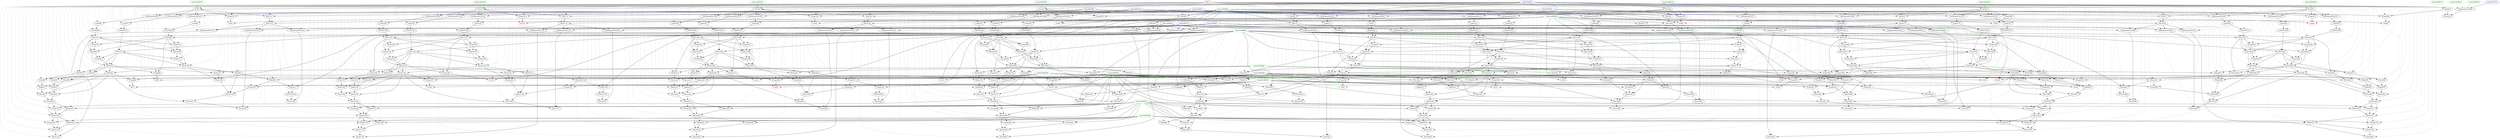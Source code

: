 digraph G {
1 [label="BB(1)", opcode="BB", color=red,ir="my___unk__1"];
2 [label="GetElementPtr(2)", opcode="GetElementPtr", color=black,ir="  %1 = getelementptr inbounds i8, i8* %vr.4, i64 %indvars.iv.in, !UID !1"];
1000001 [label="Arg(1000001)", opcode="Arg", color=blue,ir="i8* %vr.4"];
1000001->2 [color=blue];
1000002 [label="Arg(1000002)", opcode="Arg", color=blue,ir="i64 %indvars.iv.in"];
1000002->2 [color=blue];
1->2 [style=dotted];
3 [label="Load(3)", opcode="Load", color=black,ir="  %2 = load i8, i8* %1, align 1, !UID !2"];
2->3;
1->3 [style=dotted];
4 [label="UIToFP(4)", opcode="UIToFP", color=black,ir="  %3 = uitofp i8 %2 to float, !UID !3"];
3->4;
1->4 [style=dotted];
5 [label="FDiv(5)", opcode="FDiv", color=black,ir="  %4 = fdiv float %3, 2.550000e+02, !UID !4"];
4->5;
1000006 [label="Const(1000006)", opcode="Const", color=green,ir="float 2.550000e+02"];
1000006->5 [color=green];
1->5 [style=dotted];
6 [label="GetElementPtr(6)", opcode="GetElementPtr", color=black,ir="  %5 = getelementptr inbounds i8, i8* %vr.5, i64 %indvars.iv.in, !UID !5"];
1000008 [label="Arg(1000008)", opcode="Arg", color=blue,ir="i8* %vr.5"];
1000008->6 [color=blue];
1000002->6;
1->6 [style=dotted];
7 [label="Load(7)", opcode="Load", color=black,ir="  %6 = load i8, i8* %5, align 1, !UID !6"];
6->7;
1->7 [style=dotted];
8 [label="UIToFP(8)", opcode="UIToFP", color=black,ir="  %7 = uitofp i8 %6 to float, !UID !7"];
7->8;
1->8 [style=dotted];
9 [label="FDiv(9)", opcode="FDiv", color=black,ir="  %8 = fdiv float %7, 2.550000e+02, !UID !8"];
8->9;
1000006->9;
1->9 [style=dotted];
10 [label="GetElementPtr(10)", opcode="GetElementPtr", color=black,ir="  %9 = getelementptr inbounds i8, i8* %vr.6, i64 %indvars.iv.in, !UID !9"];
1000013 [label="Arg(1000013)", opcode="Arg", color=blue,ir="i8* %vr.6"];
1000013->10 [color=blue];
1000002->10;
1->10 [style=dotted];
11 [label="Load(11)", opcode="Load", color=black,ir="  %10 = load i8, i8* %9, align 1, !UID !10"];
10->11;
1->11 [style=dotted];
12 [label="UIToFP(12)", opcode="UIToFP", color=black,ir="  %11 = uitofp i8 %10 to float, !UID !11"];
11->12;
1->12 [style=dotted];
13 [label="FDiv(13)", opcode="FDiv", color=black,ir="  %12 = fdiv float %11, 2.550000e+02, !UID !12"];
12->13;
1000006->13;
1->13 [style=dotted];
14 [label="FCmp(14)", opcode="FCmp", color=black,ir="  %13 = fcmp olt float %4, %8, !UID !13"];
5->14;
9->14;
1->14 [style=dotted];
15 [label="Select(15)", opcode="Select", color=black,ir="  %14 = select i1 %13, float %4, float %8, !UID !14"];
14->15;
5->15;
9->15;
1->15 [style=dotted];
16 [label="FCmp(16)", opcode="FCmp", color=black,ir="  %15 = fcmp olt float %14, %12, !UID !15"];
15->16;
13->16;
1->16 [style=dotted];
17 [label="Select(17)", opcode="Select", color=black,ir="  %16 = select i1 %15, float %14, float %12, !UID !16"];
16->17;
15->17;
13->17;
1->17 [style=dotted];
18 [label="FCmp(18)", opcode="FCmp", color=black,ir="  %17 = fcmp ogt float %4, %8, !UID !17"];
5->18;
9->18;
1->18 [style=dotted];
19 [label="Select(19)", opcode="Select", color=black,ir="  %18 = select i1 %17, float %4, float %8, !UID !18"];
18->19;
5->19;
9->19;
1->19 [style=dotted];
20 [label="FCmp(20)", opcode="FCmp", color=black,ir="  %19 = fcmp ogt float %18, %12, !UID !19"];
19->20;
13->20;
1->20 [style=dotted];
21 [label="Select(21)", opcode="Select", color=black,ir="  %20 = select i1 %19, float %18, float %12, !UID !20"];
20->21;
19->21;
13->21;
1->21 [style=dotted];
22 [label="FSub(22)", opcode="FSub", color=black,ir="  %21 = fsub float %20, %16, !UID !21"];
21->22;
17->22;
1->22 [style=dotted];
23 [label="FAdd(23)", opcode="FAdd", color=black,ir="  %22 = fadd float %20, %16, !UID !22"];
21->23;
17->23;
1->23 [style=dotted];
24 [label="FMul(24)", opcode="FMul", color=black,ir="  %23 = fmul float %22, 5.000000e-01, !UID !23"];
23->24;
1000028 [label="Const(1000028)", opcode="Const", color=green,ir="float 5.000000e-01"];
1000028->24 [color=green];
1->24 [style=dotted];
25 [label="FCmp(25)", opcode="FCmp", color=black,ir="  %24 = fcmp oeq float %21, 0.000000e+00, !UID !24"];
22->25;
1000030 [label="Const(1000030)", opcode="Const", color=green,ir="float 0.000000e+00"];
1000030->25 [color=green];
1->25 [style=dotted];
26 [label="G(26)", opcode="G", color=red,ir="  tail call void @__guard_func(i1 %24, i1 false) #0, !UID !25"];
25->26;
1000032 [label="Const(1000032)", opcode="Const", color=green,ir="i1 false"];
1000032->26 [color=green];
1->26 [style=dotted];
27 [label="FMul(27)", opcode="FMul", color=black,ir="  %25 = fmul float %21, 5.000000e-01, !UID !26"];
22->27;
1000028->27;
1->27 [style=dotted];
28 [label="FCmp(28)", opcode="FCmp", color=black,ir="  %26 = fcmp oeq float %20, %4, !UID !27"];
21->28;
5->28;
1->28 [style=dotted];
29 [label="G(29)", opcode="G", color=red,ir="  tail call void @__guard_func(i1 %26, i1 true) #0, !UID !28"];
28->29;
1000036 [label="Const(1000036)", opcode="Const", color=green,ir="i1 true"];
1000036->29 [color=green];
1->29 [style=dotted];
30 [label="FSub(30)", opcode="FSub", color=black,ir="  %27 = fsub float %20, %12, !UID !29"];
21->30;
13->30;
1->30 [style=dotted];
31 [label="FDiv(31)", opcode="FDiv", color=black,ir="  %28 = fdiv float %27, 6.000000e+00, !UID !30"];
30->31;
1000039 [label="Const(1000039)", opcode="Const", color=green,ir="float 6.000000e+00"];
1000039->31 [color=green];
1->31 [style=dotted];
32 [label="FAdd(32)", opcode="FAdd", color=black,ir="  %29 = fadd float %28, %25, !UID !31"];
31->32;
27->32;
1->32 [style=dotted];
33 [label="FDiv(33)", opcode="FDiv", color=black,ir="  %30 = fdiv float %29, %21, !UID !32"];
32->33;
22->33;
1->33 [style=dotted];
34 [label="FSub(34)", opcode="FSub", color=black,ir="  %31 = fsub float %20, %8, !UID !33"];
21->34;
9->34;
1->34 [style=dotted];
35 [label="FDiv(35)", opcode="FDiv", color=black,ir="  %32 = fdiv float %31, 6.000000e+00, !UID !34"];
34->35;
1000039->35;
1->35 [style=dotted];
36 [label="FAdd(36)", opcode="FAdd", color=black,ir="  %33 = fadd float %32, %25, !UID !35"];
35->36;
27->36;
1->36 [style=dotted];
37 [label="FDiv(37)", opcode="FDiv", color=black,ir="  %34 = fdiv float %33, %21, !UID !36"];
36->37;
22->37;
1->37 [style=dotted];
38 [label="FSub(38)", opcode="FSub", color=black,ir="  %35 = fsub float %30, %34, !UID !37"];
33->38;
37->38;
1->38 [style=dotted];
39 [label="FCmp(39)", opcode="FCmp", color=black,ir="  %36 = fcmp olt float %23, 5.000000e-01, !UID !38"];
24->39;
1000028->39;
1->39 [style=dotted];
40 [label="FSub(40)", opcode="FSub", color=black,ir="  %37 = fsub float 2.000000e+00, %20, !UID !39"];
1000049 [label="Const(1000049)", opcode="Const", color=green,ir="float 2.000000e+00"];
1000049->40 [color=green];
21->40;
1->40 [style=dotted];
41 [label="FSub(41)", opcode="FSub", color=black,ir="  %38 = fsub float %37, %16, !UID !40"];
40->41;
17->41;
1->41 [style=dotted];
42 [label="Select(42)", opcode="Select", color=black,ir="  %39 = select i1 %36, float %22, float %38, !UID !41"];
39->42;
23->42;
41->42;
1->42 [style=dotted];
43 [label="FDiv(43)", opcode="FDiv", color=black,ir="  %40 = fdiv float %21, %39, !UID !42"];
22->43;
42->43;
1->43 [style=dotted];
44 [label="FCmp(44)", opcode="FCmp", color=black,ir="  %41 = fcmp olt float %35, 0.000000e+00, !UID !43"];
38->44;
1000030->44;
1->44 [style=dotted];
45 [label="FAdd(45)", opcode="FAdd", color=black,ir="  %42 = fadd float %35, 1.000000e+00, !UID !44"];
38->45;
1000055 [label="Const(1000055)", opcode="Const", color=green,ir="float 1.000000e+00"];
1000055->45 [color=green];
1->45 [style=dotted];
46 [label="Select(46)", opcode="Select", color=black,ir="  %43 = select i1 %41, float %42, float %35, !UID !45"];
44->46;
45->46;
38->46;
1->46 [style=dotted];
47 [label="FCmp(47)", opcode="FCmp", color=black,ir="  %44 = fcmp ogt float %43, 1.000000e+00, !UID !46"];
46->47;
1000055->47;
1->47 [style=dotted];
48 [label="FAdd(48)", opcode="FAdd", color=black,ir="  %45 = fadd float %43, -1.000000e+00, !UID !47"];
46->48;
1000059 [label="Const(1000059)", opcode="Const", color=green,ir="float -1.000000e+00"];
1000059->48 [color=green];
1->48 [style=dotted];
49 [label="Select(49)", opcode="Select", color=black,ir="  %46 = select i1 %44, float %45, float %43, !UID !48"];
47->49;
48->49;
46->49;
1->49 [style=dotted];
50 [label="Shl(50)", opcode="Shl", color=black,ir="  %sext = shl i64 %indvars.iv.in, 32, !UID !49"];
1000002->50;
1000062 [label="Const(1000062)", opcode="Const", color=green,ir="i64 32"];
1000062->50 [color=green];
1->50 [style=dotted];
51 [label="AShr(51)", opcode="AShr", color=black,ir="  %47 = ashr exact i64 %sext, 32, !UID !50"];
50->51;
1000062->51;
1->51 [style=dotted];
52 [label="GetElementPtr(52)", opcode="GetElementPtr", color=black,ir="  %48 = getelementptr inbounds float, float* %vr.0, i64 %47, !UID !51"];
1000065 [label="Arg(1000065)", opcode="Arg", color=blue,ir="float* %vr.0"];
1000065->52 [color=blue];
51->52;
1->52 [style=dotted];
53 [label="Store(53)", opcode="Store", color=black,ir="  store float %46, float* %48, align 4, !UID !52"];
49->53;
52->53;
1->53 [style=dotted];
54 [label="GetElementPtr(54)", opcode="GetElementPtr", color=black,ir="  %49 = getelementptr inbounds float, float* %vr.1, i64 %47, !UID !53"];
1000068 [label="Arg(1000068)", opcode="Arg", color=blue,ir="float* %vr.1"];
1000068->54 [color=blue];
51->54;
1->54 [style=dotted];
55 [label="Store(55)", opcode="Store", color=black,ir="  store float %40, float* %49, align 4, !UID !54"];
43->55;
54->55;
1->55 [style=dotted];
56 [label="FMul(56)", opcode="FMul", color=black,ir="  %50 = fmul float %23, 2.550000e+02, !UID !55"];
24->56;
1000006->56;
1->56 [style=dotted];
57 [label="FPToUI(57)", opcode="FPToUI", color=black,ir="  %51 = fptoui float %50 to i8, !UID !56"];
56->57;
1->57 [style=dotted];
58 [label="GetElementPtr(58)", opcode="GetElementPtr", color=black,ir="  %52 = getelementptr inbounds i8, i8* %vr.2, i64 %47, !UID !57"];
1000073 [label="Arg(1000073)", opcode="Arg", color=blue,ir="i8* %vr.2"];
1000073->58 [color=blue];
51->58;
1->58 [style=dotted];
59 [label="Store(59)", opcode="Store", color=black,ir="  store i8 %51, i8* %52, align 1, !UID !58"];
57->59;
58->59;
1->59 [style=dotted];
60 [label="Or(60)", opcode="Or", color=black,ir="  %53 = or i64 %indvars.iv.in, 1, !UID !59"];
1000002->60;
1000076 [label="Const(1000076)", opcode="Const", color=green,ir="i64 1"];
1000076->60 [color=green];
1->60 [style=dotted];
61 [label="ICmp(61)", opcode="ICmp", color=black,ir="  %54 = icmp slt i64 %53, %vr.3, !UID !60"];
60->61;
1000078 [label="Arg(1000078)", opcode="Arg", color=blue,ir="i64 %vr.3"];
1000078->61 [color=blue];
1->61 [style=dotted];
62 [label="G(62)", opcode="G", color=red,ir="  tail call void @__guard_func(i1 %54, i1 true) #0, !UID !61"];
61->62;
1000036->62;
1->62 [style=dotted];
63 [label="GetElementPtr(63)", opcode="GetElementPtr", color=black,ir="  %55 = getelementptr inbounds i8, i8* %vr.4, i64 %53, !UID !62"];
1000001->63;
60->63;
1->63 [style=dotted];
64 [label="Load(64)", opcode="Load", color=black,ir="  %56 = load i8, i8* %55, align 1, !UID !63"];
63->64;
1->64 [style=dotted];
65 [label="UIToFP(65)", opcode="UIToFP", color=black,ir="  %57 = uitofp i8 %56 to float, !UID !64"];
64->65;
1->65 [style=dotted];
66 [label="FDiv(66)", opcode="FDiv", color=black,ir="  %58 = fdiv float %57, 2.550000e+02, !UID !65"];
65->66;
1000006->66;
1->66 [style=dotted];
67 [label="GetElementPtr(67)", opcode="GetElementPtr", color=black,ir="  %59 = getelementptr inbounds i8, i8* %vr.5, i64 %53, !UID !66"];
1000008->67;
60->67;
1->67 [style=dotted];
68 [label="Load(68)", opcode="Load", color=black,ir="  %60 = load i8, i8* %59, align 1, !UID !67"];
67->68;
1->68 [style=dotted];
69 [label="UIToFP(69)", opcode="UIToFP", color=black,ir="  %61 = uitofp i8 %60 to float, !UID !68"];
68->69;
1->69 [style=dotted];
70 [label="FDiv(70)", opcode="FDiv", color=black,ir="  %62 = fdiv float %61, 2.550000e+02, !UID !69"];
69->70;
1000006->70;
1->70 [style=dotted];
71 [label="GetElementPtr(71)", opcode="GetElementPtr", color=black,ir="  %63 = getelementptr inbounds i8, i8* %vr.6, i64 %53, !UID !70"];
1000013->71;
60->71;
1->71 [style=dotted];
72 [label="Load(72)", opcode="Load", color=black,ir="  %64 = load i8, i8* %63, align 1, !UID !71"];
71->72;
1->72 [style=dotted];
73 [label="UIToFP(73)", opcode="UIToFP", color=black,ir="  %65 = uitofp i8 %64 to float, !UID !72"];
72->73;
1->73 [style=dotted];
74 [label="FDiv(74)", opcode="FDiv", color=black,ir="  %66 = fdiv float %65, 2.550000e+02, !UID !73"];
73->74;
1000006->74;
1->74 [style=dotted];
75 [label="FCmp(75)", opcode="FCmp", color=black,ir="  %67 = fcmp olt float %58, %62, !UID !74"];
66->75;
70->75;
1->75 [style=dotted];
76 [label="Select(76)", opcode="Select", color=black,ir="  %68 = select i1 %67, float %58, float %62, !UID !75"];
75->76;
66->76;
70->76;
1->76 [style=dotted];
77 [label="FCmp(77)", opcode="FCmp", color=black,ir="  %69 = fcmp olt float %68, %66, !UID !76"];
76->77;
74->77;
1->77 [style=dotted];
78 [label="Select(78)", opcode="Select", color=black,ir="  %70 = select i1 %69, float %68, float %66, !UID !77"];
77->78;
76->78;
74->78;
1->78 [style=dotted];
79 [label="FCmp(79)", opcode="FCmp", color=black,ir="  %71 = fcmp ogt float %58, %62, !UID !78"];
66->79;
70->79;
1->79 [style=dotted];
80 [label="Select(80)", opcode="Select", color=black,ir="  %72 = select i1 %71, float %58, float %62, !UID !79"];
79->80;
66->80;
70->80;
1->80 [style=dotted];
81 [label="FCmp(81)", opcode="FCmp", color=black,ir="  %73 = fcmp ogt float %72, %66, !UID !80"];
80->81;
74->81;
1->81 [style=dotted];
82 [label="Select(82)", opcode="Select", color=black,ir="  %74 = select i1 %73, float %72, float %66, !UID !81"];
81->82;
80->82;
74->82;
1->82 [style=dotted];
83 [label="FSub(83)", opcode="FSub", color=black,ir="  %75 = fsub float %74, %70, !UID !82"];
82->83;
78->83;
1->83 [style=dotted];
84 [label="FAdd(84)", opcode="FAdd", color=black,ir="  %76 = fadd float %74, %70, !UID !83"];
82->84;
78->84;
1->84 [style=dotted];
85 [label="FMul(85)", opcode="FMul", color=black,ir="  %77 = fmul float %76, 5.000000e-01, !UID !84"];
84->85;
1000028->85;
1->85 [style=dotted];
86 [label="FCmp(86)", opcode="FCmp", color=black,ir="  %78 = fcmp oeq float %75, 0.000000e+00, !UID !85"];
83->86;
1000030->86;
1->86 [style=dotted];
87 [label="G(87)", opcode="G", color=red,ir="  tail call void @__guard_func(i1 %78, i1 false) #0, !UID !86"];
86->87;
1000032->87;
1->87 [style=dotted];
88 [label="FMul(88)", opcode="FMul", color=black,ir="  %79 = fmul float %75, 5.000000e-01, !UID !87"];
83->88;
1000028->88;
1->88 [style=dotted];
89 [label="FCmp(89)", opcode="FCmp", color=black,ir="  %80 = fcmp oeq float %74, %58, !UID !88"];
82->89;
66->89;
1->89 [style=dotted];
90 [label="G(90)", opcode="G", color=red,ir="  tail call void @__guard_func(i1 %80, i1 true) #0, !UID !89"];
89->90;
1000036->90;
1->90 [style=dotted];
91 [label="FSub(91)", opcode="FSub", color=black,ir="  %81 = fsub float %74, %66, !UID !90"];
82->91;
74->91;
1->91 [style=dotted];
92 [label="FDiv(92)", opcode="FDiv", color=black,ir="  %82 = fdiv float %81, 6.000000e+00, !UID !91"];
91->92;
1000039->92;
1->92 [style=dotted];
93 [label="FAdd(93)", opcode="FAdd", color=black,ir="  %83 = fadd float %82, %79, !UID !92"];
92->93;
88->93;
1->93 [style=dotted];
94 [label="FDiv(94)", opcode="FDiv", color=black,ir="  %84 = fdiv float %83, %75, !UID !93"];
93->94;
83->94;
1->94 [style=dotted];
95 [label="FSub(95)", opcode="FSub", color=black,ir="  %85 = fsub float %74, %62, !UID !94"];
82->95;
70->95;
1->95 [style=dotted];
96 [label="FDiv(96)", opcode="FDiv", color=black,ir="  %86 = fdiv float %85, 6.000000e+00, !UID !95"];
95->96;
1000039->96;
1->96 [style=dotted];
97 [label="FAdd(97)", opcode="FAdd", color=black,ir="  %87 = fadd float %86, %79, !UID !96"];
96->97;
88->97;
1->97 [style=dotted];
98 [label="FDiv(98)", opcode="FDiv", color=black,ir="  %88 = fdiv float %87, %75, !UID !97"];
97->98;
83->98;
1->98 [style=dotted];
99 [label="FSub(99)", opcode="FSub", color=black,ir="  %89 = fsub float %84, %88, !UID !98"];
94->99;
98->99;
1->99 [style=dotted];
100 [label="FCmp(100)", opcode="FCmp", color=black,ir="  %90 = fcmp olt float %77, 5.000000e-01, !UID !99"];
85->100;
1000028->100;
1->100 [style=dotted];
101 [label="FSub(101)", opcode="FSub", color=black,ir="  %91 = fsub float 2.000000e+00, %74, !UID !100"];
1000049->101;
82->101;
1->101 [style=dotted];
102 [label="FSub(102)", opcode="FSub", color=black,ir="  %92 = fsub float %91, %70, !UID !101"];
101->102;
78->102;
1->102 [style=dotted];
103 [label="Select(103)", opcode="Select", color=black,ir="  %93 = select i1 %90, float %76, float %92, !UID !102"];
100->103;
84->103;
102->103;
1->103 [style=dotted];
104 [label="FDiv(104)", opcode="FDiv", color=black,ir="  %94 = fdiv float %75, %93, !UID !103"];
83->104;
103->104;
1->104 [style=dotted];
105 [label="FCmp(105)", opcode="FCmp", color=black,ir="  %95 = fcmp olt float %89, 0.000000e+00, !UID !104"];
99->105;
1000030->105;
1->105 [style=dotted];
106 [label="FAdd(106)", opcode="FAdd", color=black,ir="  %96 = fadd float %89, 1.000000e+00, !UID !105"];
99->106;
1000055->106;
1->106 [style=dotted];
107 [label="Select(107)", opcode="Select", color=black,ir="  %97 = select i1 %95, float %96, float %89, !UID !106"];
105->107;
106->107;
99->107;
1->107 [style=dotted];
108 [label="FCmp(108)", opcode="FCmp", color=black,ir="  %98 = fcmp ogt float %97, 1.000000e+00, !UID !107"];
107->108;
1000055->108;
1->108 [style=dotted];
109 [label="FAdd(109)", opcode="FAdd", color=black,ir="  %99 = fadd float %97, -1.000000e+00, !UID !108"];
107->109;
1000059->109;
1->109 [style=dotted];
110 [label="Select(110)", opcode="Select", color=black,ir="  %100 = select i1 %98, float %99, float %97, !UID !109"];
108->110;
109->110;
107->110;
1->110 [style=dotted];
111 [label="Shl(111)", opcode="Shl", color=black,ir="  %sext1 = shl i64 %53, 32, !UID !110"];
60->111;
1000062->111;
1->111 [style=dotted];
112 [label="AShr(112)", opcode="AShr", color=black,ir="  %101 = ashr exact i64 %sext1, 32, !UID !111"];
111->112;
1000062->112;
1->112 [style=dotted];
113 [label="GetElementPtr(113)", opcode="GetElementPtr", color=black,ir="  %102 = getelementptr inbounds float, float* %vr.0, i64 %101, !UID !112"];
1000065->113;
112->113;
1->113 [style=dotted];
114 [label="Store(114)", opcode="Store", color=black,ir="  store float %100, float* %102, align 4, !UID !113"];
110->114;
113->114;
1->114 [style=dotted];
115 [label="GetElementPtr(115)", opcode="GetElementPtr", color=black,ir="  %103 = getelementptr inbounds float, float* %vr.1, i64 %101, !UID !114"];
1000068->115;
112->115;
1->115 [style=dotted];
116 [label="Store(116)", opcode="Store", color=black,ir="  store float %94, float* %103, align 4, !UID !115"];
104->116;
115->116;
1->116 [style=dotted];
117 [label="FMul(117)", opcode="FMul", color=black,ir="  %104 = fmul float %77, 2.550000e+02, !UID !116"];
85->117;
1000006->117;
1->117 [style=dotted];
118 [label="FPToUI(118)", opcode="FPToUI", color=black,ir="  %105 = fptoui float %104 to i8, !UID !117"];
117->118;
1->118 [style=dotted];
119 [label="GetElementPtr(119)", opcode="GetElementPtr", color=black,ir="  %106 = getelementptr inbounds i8, i8* %vr.2, i64 %101, !UID !118"];
1000073->119;
112->119;
1->119 [style=dotted];
120 [label="Store(120)", opcode="Store", color=black,ir="  store i8 %105, i8* %106, align 1, !UID !119"];
118->120;
119->120;
1->120 [style=dotted];
121 [label="Or(121)", opcode="Or", color=black,ir="  %107 = or i64 %indvars.iv.in, 2, !UID !120"];
1000002->121;
1000139 [label="Const(1000139)", opcode="Const", color=green,ir="i64 2"];
1000139->121 [color=green];
1->121 [style=dotted];
122 [label="ICmp(122)", opcode="ICmp", color=black,ir="  %108 = icmp slt i64 %107, %vr.3, !UID !121"];
121->122;
1000078->122;
1->122 [style=dotted];
123 [label="G(123)", opcode="G", color=red,ir="  tail call void @__guard_func(i1 %108, i1 true) #0, !UID !122"];
122->123;
1000036->123;
1->123 [style=dotted];
124 [label="GetElementPtr(124)", opcode="GetElementPtr", color=black,ir="  %109 = getelementptr inbounds i8, i8* %vr.4, i64 %107, !UID !123"];
1000001->124;
121->124;
1->124 [style=dotted];
125 [label="Load(125)", opcode="Load", color=black,ir="  %110 = load i8, i8* %109, align 1, !UID !124"];
124->125;
1->125 [style=dotted];
126 [label="UIToFP(126)", opcode="UIToFP", color=black,ir="  %111 = uitofp i8 %110 to float, !UID !125"];
125->126;
1->126 [style=dotted];
127 [label="FDiv(127)", opcode="FDiv", color=black,ir="  %112 = fdiv float %111, 2.550000e+02, !UID !126"];
126->127;
1000006->127;
1->127 [style=dotted];
128 [label="GetElementPtr(128)", opcode="GetElementPtr", color=black,ir="  %113 = getelementptr inbounds i8, i8* %vr.5, i64 %107, !UID !127"];
1000008->128;
121->128;
1->128 [style=dotted];
129 [label="Load(129)", opcode="Load", color=black,ir="  %114 = load i8, i8* %113, align 1, !UID !128"];
128->129;
1->129 [style=dotted];
130 [label="UIToFP(130)", opcode="UIToFP", color=black,ir="  %115 = uitofp i8 %114 to float, !UID !129"];
129->130;
1->130 [style=dotted];
131 [label="FDiv(131)", opcode="FDiv", color=black,ir="  %116 = fdiv float %115, 2.550000e+02, !UID !130"];
130->131;
1000006->131;
1->131 [style=dotted];
132 [label="GetElementPtr(132)", opcode="GetElementPtr", color=black,ir="  %117 = getelementptr inbounds i8, i8* %vr.6, i64 %107, !UID !131"];
1000013->132;
121->132;
1->132 [style=dotted];
133 [label="Load(133)", opcode="Load", color=black,ir="  %118 = load i8, i8* %117, align 1, !UID !132"];
132->133;
1->133 [style=dotted];
134 [label="UIToFP(134)", opcode="UIToFP", color=black,ir="  %119 = uitofp i8 %118 to float, !UID !133"];
133->134;
1->134 [style=dotted];
135 [label="FDiv(135)", opcode="FDiv", color=black,ir="  %120 = fdiv float %119, 2.550000e+02, !UID !134"];
134->135;
1000006->135;
1->135 [style=dotted];
136 [label="FCmp(136)", opcode="FCmp", color=black,ir="  %121 = fcmp olt float %112, %116, !UID !135"];
127->136;
131->136;
1->136 [style=dotted];
137 [label="Select(137)", opcode="Select", color=black,ir="  %122 = select i1 %121, float %112, float %116, !UID !136"];
136->137;
127->137;
131->137;
1->137 [style=dotted];
138 [label="FCmp(138)", opcode="FCmp", color=black,ir="  %123 = fcmp olt float %122, %120, !UID !137"];
137->138;
135->138;
1->138 [style=dotted];
139 [label="Select(139)", opcode="Select", color=black,ir="  %124 = select i1 %123, float %122, float %120, !UID !138"];
138->139;
137->139;
135->139;
1->139 [style=dotted];
140 [label="FCmp(140)", opcode="FCmp", color=black,ir="  %125 = fcmp ogt float %112, %116, !UID !139"];
127->140;
131->140;
1->140 [style=dotted];
141 [label="Select(141)", opcode="Select", color=black,ir="  %126 = select i1 %125, float %112, float %116, !UID !140"];
140->141;
127->141;
131->141;
1->141 [style=dotted];
142 [label="FCmp(142)", opcode="FCmp", color=black,ir="  %127 = fcmp ogt float %126, %120, !UID !141"];
141->142;
135->142;
1->142 [style=dotted];
143 [label="Select(143)", opcode="Select", color=black,ir="  %128 = select i1 %127, float %126, float %120, !UID !142"];
142->143;
141->143;
135->143;
1->143 [style=dotted];
144 [label="FSub(144)", opcode="FSub", color=black,ir="  %129 = fsub float %128, %124, !UID !143"];
143->144;
139->144;
1->144 [style=dotted];
145 [label="FAdd(145)", opcode="FAdd", color=black,ir="  %130 = fadd float %128, %124, !UID !144"];
143->145;
139->145;
1->145 [style=dotted];
146 [label="FMul(146)", opcode="FMul", color=black,ir="  %131 = fmul float %130, 5.000000e-01, !UID !145"];
145->146;
1000028->146;
1->146 [style=dotted];
147 [label="FCmp(147)", opcode="FCmp", color=black,ir="  %132 = fcmp oeq float %129, 0.000000e+00, !UID !146"];
144->147;
1000030->147;
1->147 [style=dotted];
148 [label="G(148)", opcode="G", color=red,ir="  tail call void @__guard_func(i1 %132, i1 false) #0, !UID !147"];
147->148;
1000032->148;
1->148 [style=dotted];
149 [label="FMul(149)", opcode="FMul", color=black,ir="  %133 = fmul float %129, 5.000000e-01, !UID !148"];
144->149;
1000028->149;
1->149 [style=dotted];
150 [label="FCmp(150)", opcode="FCmp", color=black,ir="  %134 = fcmp oeq float %128, %112, !UID !149"];
143->150;
127->150;
1->150 [style=dotted];
151 [label="G(151)", opcode="G", color=red,ir="  tail call void @__guard_func(i1 %134, i1 true) #0, !UID !150"];
150->151;
1000036->151;
1->151 [style=dotted];
152 [label="FSub(152)", opcode="FSub", color=black,ir="  %135 = fsub float %128, %120, !UID !151"];
143->152;
135->152;
1->152 [style=dotted];
153 [label="FDiv(153)", opcode="FDiv", color=black,ir="  %136 = fdiv float %135, 6.000000e+00, !UID !152"];
152->153;
1000039->153;
1->153 [style=dotted];
154 [label="FAdd(154)", opcode="FAdd", color=black,ir="  %137 = fadd float %136, %133, !UID !153"];
153->154;
149->154;
1->154 [style=dotted];
155 [label="FDiv(155)", opcode="FDiv", color=black,ir="  %138 = fdiv float %137, %129, !UID !154"];
154->155;
144->155;
1->155 [style=dotted];
156 [label="FSub(156)", opcode="FSub", color=black,ir="  %139 = fsub float %128, %116, !UID !155"];
143->156;
131->156;
1->156 [style=dotted];
157 [label="FDiv(157)", opcode="FDiv", color=black,ir="  %140 = fdiv float %139, 6.000000e+00, !UID !156"];
156->157;
1000039->157;
1->157 [style=dotted];
158 [label="FAdd(158)", opcode="FAdd", color=black,ir="  %141 = fadd float %140, %133, !UID !157"];
157->158;
149->158;
1->158 [style=dotted];
159 [label="FDiv(159)", opcode="FDiv", color=black,ir="  %142 = fdiv float %141, %129, !UID !158"];
158->159;
144->159;
1->159 [style=dotted];
160 [label="FSub(160)", opcode="FSub", color=black,ir="  %143 = fsub float %138, %142, !UID !159"];
155->160;
159->160;
1->160 [style=dotted];
161 [label="FCmp(161)", opcode="FCmp", color=black,ir="  %144 = fcmp olt float %131, 5.000000e-01, !UID !160"];
146->161;
1000028->161;
1->161 [style=dotted];
162 [label="FSub(162)", opcode="FSub", color=black,ir="  %145 = fsub float 2.000000e+00, %128, !UID !161"];
1000049->162;
143->162;
1->162 [style=dotted];
163 [label="FSub(163)", opcode="FSub", color=black,ir="  %146 = fsub float %145, %124, !UID !162"];
162->163;
139->163;
1->163 [style=dotted];
164 [label="Select(164)", opcode="Select", color=black,ir="  %147 = select i1 %144, float %130, float %146, !UID !163"];
161->164;
145->164;
163->164;
1->164 [style=dotted];
165 [label="FDiv(165)", opcode="FDiv", color=black,ir="  %148 = fdiv float %129, %147, !UID !164"];
144->165;
164->165;
1->165 [style=dotted];
166 [label="FCmp(166)", opcode="FCmp", color=black,ir="  %149 = fcmp olt float %143, 0.000000e+00, !UID !165"];
160->166;
1000030->166;
1->166 [style=dotted];
167 [label="FAdd(167)", opcode="FAdd", color=black,ir="  %150 = fadd float %143, 1.000000e+00, !UID !166"];
160->167;
1000055->167;
1->167 [style=dotted];
168 [label="Select(168)", opcode="Select", color=black,ir="  %151 = select i1 %149, float %150, float %143, !UID !167"];
166->168;
167->168;
160->168;
1->168 [style=dotted];
169 [label="FCmp(169)", opcode="FCmp", color=black,ir="  %152 = fcmp ogt float %151, 1.000000e+00, !UID !168"];
168->169;
1000055->169;
1->169 [style=dotted];
170 [label="FAdd(170)", opcode="FAdd", color=black,ir="  %153 = fadd float %151, -1.000000e+00, !UID !169"];
168->170;
1000059->170;
1->170 [style=dotted];
171 [label="Select(171)", opcode="Select", color=black,ir="  %154 = select i1 %152, float %153, float %151, !UID !170"];
169->171;
170->171;
168->171;
1->171 [style=dotted];
172 [label="Shl(172)", opcode="Shl", color=black,ir="  %sext2 = shl i64 %107, 32, !UID !171"];
121->172;
1000062->172;
1->172 [style=dotted];
173 [label="AShr(173)", opcode="AShr", color=black,ir="  %155 = ashr exact i64 %sext2, 32, !UID !172"];
172->173;
1000062->173;
1->173 [style=dotted];
174 [label="GetElementPtr(174)", opcode="GetElementPtr", color=black,ir="  %156 = getelementptr inbounds float, float* %vr.0, i64 %155, !UID !173"];
1000065->174;
173->174;
1->174 [style=dotted];
175 [label="Store(175)", opcode="Store", color=black,ir="  store float %154, float* %156, align 4, !UID !174"];
171->175;
174->175;
1->175 [style=dotted];
176 [label="GetElementPtr(176)", opcode="GetElementPtr", color=black,ir="  %157 = getelementptr inbounds float, float* %vr.1, i64 %155, !UID !175"];
1000068->176;
173->176;
1->176 [style=dotted];
177 [label="Store(177)", opcode="Store", color=black,ir="  store float %148, float* %157, align 4, !UID !176"];
165->177;
176->177;
1->177 [style=dotted];
178 [label="FMul(178)", opcode="FMul", color=black,ir="  %158 = fmul float %131, 2.550000e+02, !UID !177"];
146->178;
1000006->178;
1->178 [style=dotted];
179 [label="FPToUI(179)", opcode="FPToUI", color=black,ir="  %159 = fptoui float %158 to i8, !UID !178"];
178->179;
1->179 [style=dotted];
180 [label="GetElementPtr(180)", opcode="GetElementPtr", color=black,ir="  %160 = getelementptr inbounds i8, i8* %vr.2, i64 %155, !UID !179"];
1000073->180;
173->180;
1->180 [style=dotted];
181 [label="Store(181)", opcode="Store", color=black,ir="  store i8 %159, i8* %160, align 1, !UID !180"];
179->181;
180->181;
1->181 [style=dotted];
182 [label="Or(182)", opcode="Or", color=black,ir="  %161 = or i64 %indvars.iv.in, 3, !UID !181"];
1000002->182;
1000201 [label="Const(1000201)", opcode="Const", color=green,ir="i64 3"];
1000201->182 [color=green];
1->182 [style=dotted];
183 [label="ICmp(183)", opcode="ICmp", color=black,ir="  %162 = icmp slt i64 %161, %vr.3, !UID !182"];
182->183;
1000078->183;
1->183 [style=dotted];
184 [label="G(184)", opcode="G", color=red,ir="  tail call void @__guard_func(i1 %162, i1 true) #0, !UID !183"];
183->184;
1000036->184;
1->184 [style=dotted];
185 [label="GetElementPtr(185)", opcode="GetElementPtr", color=black,ir="  %163 = getelementptr inbounds i8, i8* %vr.4, i64 %161, !UID !184"];
1000001->185;
182->185;
1->185 [style=dotted];
186 [label="Load(186)", opcode="Load", color=black,ir="  %164 = load i8, i8* %163, align 1, !UID !185"];
185->186;
1->186 [style=dotted];
187 [label="UIToFP(187)", opcode="UIToFP", color=black,ir="  %165 = uitofp i8 %164 to float, !UID !186"];
186->187;
1->187 [style=dotted];
188 [label="FDiv(188)", opcode="FDiv", color=black,ir="  %166 = fdiv float %165, 2.550000e+02, !UID !187"];
187->188;
1000006->188;
1->188 [style=dotted];
189 [label="GetElementPtr(189)", opcode="GetElementPtr", color=black,ir="  %167 = getelementptr inbounds i8, i8* %vr.5, i64 %161, !UID !188"];
1000008->189;
182->189;
1->189 [style=dotted];
190 [label="Load(190)", opcode="Load", color=black,ir="  %168 = load i8, i8* %167, align 1, !UID !189"];
189->190;
1->190 [style=dotted];
191 [label="UIToFP(191)", opcode="UIToFP", color=black,ir="  %169 = uitofp i8 %168 to float, !UID !190"];
190->191;
1->191 [style=dotted];
192 [label="FDiv(192)", opcode="FDiv", color=black,ir="  %170 = fdiv float %169, 2.550000e+02, !UID !191"];
191->192;
1000006->192;
1->192 [style=dotted];
193 [label="GetElementPtr(193)", opcode="GetElementPtr", color=black,ir="  %171 = getelementptr inbounds i8, i8* %vr.6, i64 %161, !UID !192"];
1000013->193;
182->193;
1->193 [style=dotted];
194 [label="Load(194)", opcode="Load", color=black,ir="  %172 = load i8, i8* %171, align 1, !UID !193"];
193->194;
1->194 [style=dotted];
195 [label="UIToFP(195)", opcode="UIToFP", color=black,ir="  %173 = uitofp i8 %172 to float, !UID !194"];
194->195;
1->195 [style=dotted];
196 [label="FDiv(196)", opcode="FDiv", color=black,ir="  %174 = fdiv float %173, 2.550000e+02, !UID !195"];
195->196;
1000006->196;
1->196 [style=dotted];
197 [label="FCmp(197)", opcode="FCmp", color=black,ir="  %175 = fcmp olt float %166, %170, !UID !196"];
188->197;
192->197;
1->197 [style=dotted];
198 [label="Select(198)", opcode="Select", color=black,ir="  %176 = select i1 %175, float %166, float %170, !UID !197"];
197->198;
188->198;
192->198;
1->198 [style=dotted];
199 [label="FCmp(199)", opcode="FCmp", color=black,ir="  %177 = fcmp olt float %176, %174, !UID !198"];
198->199;
196->199;
1->199 [style=dotted];
200 [label="Select(200)", opcode="Select", color=black,ir="  %178 = select i1 %177, float %176, float %174, !UID !199"];
199->200;
198->200;
196->200;
1->200 [style=dotted];
201 [label="FCmp(201)", opcode="FCmp", color=black,ir="  %179 = fcmp ogt float %166, %170, !UID !200"];
188->201;
192->201;
1->201 [style=dotted];
202 [label="Select(202)", opcode="Select", color=black,ir="  %180 = select i1 %179, float %166, float %170, !UID !201"];
201->202;
188->202;
192->202;
1->202 [style=dotted];
203 [label="FCmp(203)", opcode="FCmp", color=black,ir="  %181 = fcmp ogt float %180, %174, !UID !202"];
202->203;
196->203;
1->203 [style=dotted];
204 [label="Select(204)", opcode="Select", color=black,ir="  %182 = select i1 %181, float %180, float %174, !UID !203"];
203->204;
202->204;
196->204;
1->204 [style=dotted];
205 [label="FSub(205)", opcode="FSub", color=black,ir="  %183 = fsub float %182, %178, !UID !204"];
204->205;
200->205;
1->205 [style=dotted];
206 [label="FAdd(206)", opcode="FAdd", color=black,ir="  %184 = fadd float %182, %178, !UID !205"];
204->206;
200->206;
1->206 [style=dotted];
207 [label="FMul(207)", opcode="FMul", color=black,ir="  %185 = fmul float %184, 5.000000e-01, !UID !206"];
206->207;
1000028->207;
1->207 [style=dotted];
208 [label="FCmp(208)", opcode="FCmp", color=black,ir="  %186 = fcmp oeq float %183, 0.000000e+00, !UID !207"];
205->208;
1000030->208;
1->208 [style=dotted];
209 [label="G(209)", opcode="G", color=red,ir="  tail call void @__guard_func(i1 %186, i1 false) #0, !UID !208"];
208->209;
1000032->209;
1->209 [style=dotted];
210 [label="FMul(210)", opcode="FMul", color=black,ir="  %187 = fmul float %183, 5.000000e-01, !UID !209"];
205->210;
1000028->210;
1->210 [style=dotted];
211 [label="FCmp(211)", opcode="FCmp", color=black,ir="  %188 = fcmp oeq float %182, %166, !UID !210"];
204->211;
188->211;
1->211 [style=dotted];
212 [label="G(212)", opcode="G", color=red,ir="  tail call void @__guard_func(i1 %188, i1 true) #0, !UID !211"];
211->212;
1000036->212;
1->212 [style=dotted];
213 [label="FSub(213)", opcode="FSub", color=black,ir="  %189 = fsub float %182, %174, !UID !212"];
204->213;
196->213;
1->213 [style=dotted];
214 [label="FDiv(214)", opcode="FDiv", color=black,ir="  %190 = fdiv float %189, 6.000000e+00, !UID !213"];
213->214;
1000039->214;
1->214 [style=dotted];
215 [label="FAdd(215)", opcode="FAdd", color=black,ir="  %191 = fadd float %190, %187, !UID !214"];
214->215;
210->215;
1->215 [style=dotted];
216 [label="FDiv(216)", opcode="FDiv", color=black,ir="  %192 = fdiv float %191, %183, !UID !215"];
215->216;
205->216;
1->216 [style=dotted];
217 [label="FSub(217)", opcode="FSub", color=black,ir="  %193 = fsub float %182, %170, !UID !216"];
204->217;
192->217;
1->217 [style=dotted];
218 [label="FDiv(218)", opcode="FDiv", color=black,ir="  %194 = fdiv float %193, 6.000000e+00, !UID !217"];
217->218;
1000039->218;
1->218 [style=dotted];
219 [label="FAdd(219)", opcode="FAdd", color=black,ir="  %195 = fadd float %194, %187, !UID !218"];
218->219;
210->219;
1->219 [style=dotted];
220 [label="FDiv(220)", opcode="FDiv", color=black,ir="  %196 = fdiv float %195, %183, !UID !219"];
219->220;
205->220;
1->220 [style=dotted];
221 [label="FSub(221)", opcode="FSub", color=black,ir="  %197 = fsub float %192, %196, !UID !220"];
216->221;
220->221;
1->221 [style=dotted];
222 [label="FCmp(222)", opcode="FCmp", color=black,ir="  %198 = fcmp olt float %185, 5.000000e-01, !UID !221"];
207->222;
1000028->222;
1->222 [style=dotted];
223 [label="FSub(223)", opcode="FSub", color=black,ir="  %199 = fsub float 2.000000e+00, %182, !UID !222"];
1000049->223;
204->223;
1->223 [style=dotted];
224 [label="FSub(224)", opcode="FSub", color=black,ir="  %200 = fsub float %199, %178, !UID !223"];
223->224;
200->224;
1->224 [style=dotted];
225 [label="Select(225)", opcode="Select", color=black,ir="  %201 = select i1 %198, float %184, float %200, !UID !224"];
222->225;
206->225;
224->225;
1->225 [style=dotted];
226 [label="FDiv(226)", opcode="FDiv", color=black,ir="  %202 = fdiv float %183, %201, !UID !225"];
205->226;
225->226;
1->226 [style=dotted];
227 [label="FCmp(227)", opcode="FCmp", color=black,ir="  %203 = fcmp olt float %197, 0.000000e+00, !UID !226"];
221->227;
1000030->227;
1->227 [style=dotted];
228 [label="FAdd(228)", opcode="FAdd", color=black,ir="  %204 = fadd float %197, 1.000000e+00, !UID !227"];
221->228;
1000055->228;
1->228 [style=dotted];
229 [label="Select(229)", opcode="Select", color=black,ir="  %205 = select i1 %203, float %204, float %197, !UID !228"];
227->229;
228->229;
221->229;
1->229 [style=dotted];
230 [label="FCmp(230)", opcode="FCmp", color=black,ir="  %206 = fcmp ogt float %205, 1.000000e+00, !UID !229"];
229->230;
1000055->230;
1->230 [style=dotted];
231 [label="FAdd(231)", opcode="FAdd", color=black,ir="  %207 = fadd float %205, -1.000000e+00, !UID !230"];
229->231;
1000059->231;
1->231 [style=dotted];
232 [label="Select(232)", opcode="Select", color=black,ir="  %208 = select i1 %206, float %207, float %205, !UID !231"];
230->232;
231->232;
229->232;
1->232 [style=dotted];
233 [label="Shl(233)", opcode="Shl", color=black,ir="  %sext3 = shl i64 %161, 32, !UID !232"];
182->233;
1000062->233;
1->233 [style=dotted];
234 [label="AShr(234)", opcode="AShr", color=black,ir="  %209 = ashr exact i64 %sext3, 32, !UID !233"];
233->234;
1000062->234;
1->234 [style=dotted];
235 [label="GetElementPtr(235)", opcode="GetElementPtr", color=black,ir="  %210 = getelementptr inbounds float, float* %vr.0, i64 %209, !UID !234"];
1000065->235;
234->235;
1->235 [style=dotted];
236 [label="Store(236)", opcode="Store", color=black,ir="  store float %208, float* %210, align 4, !UID !235"];
232->236;
235->236;
1->236 [style=dotted];
237 [label="GetElementPtr(237)", opcode="GetElementPtr", color=black,ir="  %211 = getelementptr inbounds float, float* %vr.1, i64 %209, !UID !236"];
1000068->237;
234->237;
1->237 [style=dotted];
238 [label="Store(238)", opcode="Store", color=black,ir="  store float %202, float* %211, align 4, !UID !237"];
226->238;
237->238;
1->238 [style=dotted];
239 [label="FMul(239)", opcode="FMul", color=black,ir="  %212 = fmul float %185, 2.550000e+02, !UID !238"];
207->239;
1000006->239;
1->239 [style=dotted];
240 [label="FPToUI(240)", opcode="FPToUI", color=black,ir="  %213 = fptoui float %212 to i8, !UID !239"];
239->240;
1->240 [style=dotted];
241 [label="GetElementPtr(241)", opcode="GetElementPtr", color=black,ir="  %214 = getelementptr inbounds i8, i8* %vr.2, i64 %209, !UID !240"];
1000073->241;
234->241;
1->241 [style=dotted];
242 [label="Store(242)", opcode="Store", color=black,ir="  store i8 %213, i8* %214, align 1, !UID !241"];
240->242;
241->242;
1->242 [style=dotted];
243 [label="Or(243)", opcode="Or", color=black,ir="  %215 = or i64 %indvars.iv.in, 4, !UID !242"];
1000002->243;
1000263 [label="Const(1000263)", opcode="Const", color=green,ir="i64 4"];
1000263->243 [color=green];
1->243 [style=dotted];
244 [label="ICmp(244)", opcode="ICmp", color=black,ir="  %216 = icmp slt i64 %215, %vr.3, !UID !243"];
243->244;
1000078->244;
1->244 [style=dotted];
245 [label="G(245)", opcode="G", color=red,ir="  tail call void @__guard_func(i1 %216, i1 true) #0, !UID !244"];
244->245;
1000036->245;
1->245 [style=dotted];
246 [label="GetElementPtr(246)", opcode="GetElementPtr", color=black,ir="  %217 = getelementptr inbounds i8, i8* %vr.4, i64 %215, !UID !245"];
1000001->246;
243->246;
1->246 [style=dotted];
247 [label="Load(247)", opcode="Load", color=black,ir="  %218 = load i8, i8* %217, align 1, !UID !246"];
246->247;
1->247 [style=dotted];
248 [label="UIToFP(248)", opcode="UIToFP", color=black,ir="  %219 = uitofp i8 %218 to float, !UID !247"];
247->248;
1->248 [style=dotted];
249 [label="FDiv(249)", opcode="FDiv", color=black,ir="  %220 = fdiv float %219, 2.550000e+02, !UID !248"];
248->249;
1000006->249;
1->249 [style=dotted];
250 [label="GetElementPtr(250)", opcode="GetElementPtr", color=black,ir="  %221 = getelementptr inbounds i8, i8* %vr.5, i64 %215, !UID !249"];
1000008->250;
243->250;
1->250 [style=dotted];
251 [label="Load(251)", opcode="Load", color=black,ir="  %222 = load i8, i8* %221, align 1, !UID !250"];
250->251;
1->251 [style=dotted];
252 [label="UIToFP(252)", opcode="UIToFP", color=black,ir="  %223 = uitofp i8 %222 to float, !UID !251"];
251->252;
1->252 [style=dotted];
253 [label="FDiv(253)", opcode="FDiv", color=black,ir="  %224 = fdiv float %223, 2.550000e+02, !UID !252"];
252->253;
1000006->253;
1->253 [style=dotted];
254 [label="GetElementPtr(254)", opcode="GetElementPtr", color=black,ir="  %225 = getelementptr inbounds i8, i8* %vr.6, i64 %215, !UID !253"];
1000013->254;
243->254;
1->254 [style=dotted];
255 [label="Load(255)", opcode="Load", color=black,ir="  %226 = load i8, i8* %225, align 1, !UID !254"];
254->255;
1->255 [style=dotted];
256 [label="UIToFP(256)", opcode="UIToFP", color=black,ir="  %227 = uitofp i8 %226 to float, !UID !255"];
255->256;
1->256 [style=dotted];
257 [label="FDiv(257)", opcode="FDiv", color=black,ir="  %228 = fdiv float %227, 2.550000e+02, !UID !256"];
256->257;
1000006->257;
1->257 [style=dotted];
258 [label="FCmp(258)", opcode="FCmp", color=black,ir="  %229 = fcmp olt float %220, %224, !UID !257"];
249->258;
253->258;
1->258 [style=dotted];
259 [label="Select(259)", opcode="Select", color=black,ir="  %230 = select i1 %229, float %220, float %224, !UID !258"];
258->259;
249->259;
253->259;
1->259 [style=dotted];
260 [label="FCmp(260)", opcode="FCmp", color=black,ir="  %231 = fcmp olt float %230, %228, !UID !259"];
259->260;
257->260;
1->260 [style=dotted];
261 [label="Select(261)", opcode="Select", color=black,ir="  %232 = select i1 %231, float %230, float %228, !UID !260"];
260->261;
259->261;
257->261;
1->261 [style=dotted];
262 [label="FCmp(262)", opcode="FCmp", color=black,ir="  %233 = fcmp ogt float %220, %224, !UID !261"];
249->262;
253->262;
1->262 [style=dotted];
263 [label="Select(263)", opcode="Select", color=black,ir="  %234 = select i1 %233, float %220, float %224, !UID !262"];
262->263;
249->263;
253->263;
1->263 [style=dotted];
264 [label="FCmp(264)", opcode="FCmp", color=black,ir="  %235 = fcmp ogt float %234, %228, !UID !263"];
263->264;
257->264;
1->264 [style=dotted];
265 [label="Select(265)", opcode="Select", color=black,ir="  %236 = select i1 %235, float %234, float %228, !UID !264"];
264->265;
263->265;
257->265;
1->265 [style=dotted];
266 [label="FSub(266)", opcode="FSub", color=black,ir="  %237 = fsub float %236, %232, !UID !265"];
265->266;
261->266;
1->266 [style=dotted];
267 [label="FAdd(267)", opcode="FAdd", color=black,ir="  %238 = fadd float %236, %232, !UID !266"];
265->267;
261->267;
1->267 [style=dotted];
268 [label="FMul(268)", opcode="FMul", color=black,ir="  %239 = fmul float %238, 5.000000e-01, !UID !267"];
267->268;
1000028->268;
1->268 [style=dotted];
269 [label="FCmp(269)", opcode="FCmp", color=black,ir="  %240 = fcmp oeq float %237, 0.000000e+00, !UID !268"];
266->269;
1000030->269;
1->269 [style=dotted];
270 [label="G(270)", opcode="G", color=red,ir="  tail call void @__guard_func(i1 %240, i1 false) #0, !UID !269"];
269->270;
1000032->270;
1->270 [style=dotted];
271 [label="FMul(271)", opcode="FMul", color=black,ir="  %241 = fmul float %237, 5.000000e-01, !UID !270"];
266->271;
1000028->271;
1->271 [style=dotted];
272 [label="FCmp(272)", opcode="FCmp", color=black,ir="  %242 = fcmp oeq float %236, %220, !UID !271"];
265->272;
249->272;
1->272 [style=dotted];
273 [label="G(273)", opcode="G", color=red,ir="  tail call void @__guard_func(i1 %242, i1 true) #0, !UID !272"];
272->273;
1000036->273;
1->273 [style=dotted];
274 [label="FSub(274)", opcode="FSub", color=black,ir="  %243 = fsub float %236, %228, !UID !273"];
265->274;
257->274;
1->274 [style=dotted];
275 [label="FDiv(275)", opcode="FDiv", color=black,ir="  %244 = fdiv float %243, 6.000000e+00, !UID !274"];
274->275;
1000039->275;
1->275 [style=dotted];
276 [label="FAdd(276)", opcode="FAdd", color=black,ir="  %245 = fadd float %244, %241, !UID !275"];
275->276;
271->276;
1->276 [style=dotted];
277 [label="FDiv(277)", opcode="FDiv", color=black,ir="  %246 = fdiv float %245, %237, !UID !276"];
276->277;
266->277;
1->277 [style=dotted];
278 [label="FSub(278)", opcode="FSub", color=black,ir="  %247 = fsub float %236, %224, !UID !277"];
265->278;
253->278;
1->278 [style=dotted];
279 [label="FDiv(279)", opcode="FDiv", color=black,ir="  %248 = fdiv float %247, 6.000000e+00, !UID !278"];
278->279;
1000039->279;
1->279 [style=dotted];
280 [label="FAdd(280)", opcode="FAdd", color=black,ir="  %249 = fadd float %248, %241, !UID !279"];
279->280;
271->280;
1->280 [style=dotted];
281 [label="FDiv(281)", opcode="FDiv", color=black,ir="  %250 = fdiv float %249, %237, !UID !280"];
280->281;
266->281;
1->281 [style=dotted];
282 [label="FSub(282)", opcode="FSub", color=black,ir="  %251 = fsub float %246, %250, !UID !281"];
277->282;
281->282;
1->282 [style=dotted];
283 [label="FCmp(283)", opcode="FCmp", color=black,ir="  %252 = fcmp olt float %239, 5.000000e-01, !UID !282"];
268->283;
1000028->283;
1->283 [style=dotted];
284 [label="FSub(284)", opcode="FSub", color=black,ir="  %253 = fsub float 2.000000e+00, %236, !UID !283"];
1000049->284;
265->284;
1->284 [style=dotted];
285 [label="FSub(285)", opcode="FSub", color=black,ir="  %254 = fsub float %253, %232, !UID !284"];
284->285;
261->285;
1->285 [style=dotted];
286 [label="Select(286)", opcode="Select", color=black,ir="  %255 = select i1 %252, float %238, float %254, !UID !285"];
283->286;
267->286;
285->286;
1->286 [style=dotted];
287 [label="FDiv(287)", opcode="FDiv", color=black,ir="  %256 = fdiv float %237, %255, !UID !286"];
266->287;
286->287;
1->287 [style=dotted];
288 [label="FCmp(288)", opcode="FCmp", color=black,ir="  %257 = fcmp olt float %251, 0.000000e+00, !UID !287"];
282->288;
1000030->288;
1->288 [style=dotted];
289 [label="FAdd(289)", opcode="FAdd", color=black,ir="  %258 = fadd float %251, 1.000000e+00, !UID !288"];
282->289;
1000055->289;
1->289 [style=dotted];
290 [label="Select(290)", opcode="Select", color=black,ir="  %259 = select i1 %257, float %258, float %251, !UID !289"];
288->290;
289->290;
282->290;
1->290 [style=dotted];
291 [label="FCmp(291)", opcode="FCmp", color=black,ir="  %260 = fcmp ogt float %259, 1.000000e+00, !UID !290"];
290->291;
1000055->291;
1->291 [style=dotted];
292 [label="FAdd(292)", opcode="FAdd", color=black,ir="  %261 = fadd float %259, -1.000000e+00, !UID !291"];
290->292;
1000059->292;
1->292 [style=dotted];
293 [label="Select(293)", opcode="Select", color=black,ir="  %262 = select i1 %260, float %261, float %259, !UID !292"];
291->293;
292->293;
290->293;
1->293 [style=dotted];
294 [label="Shl(294)", opcode="Shl", color=black,ir="  %sext4 = shl i64 %215, 32, !UID !293"];
243->294;
1000062->294;
1->294 [style=dotted];
295 [label="AShr(295)", opcode="AShr", color=black,ir="  %263 = ashr exact i64 %sext4, 32, !UID !294"];
294->295;
1000062->295;
1->295 [style=dotted];
296 [label="GetElementPtr(296)", opcode="GetElementPtr", color=black,ir="  %264 = getelementptr inbounds float, float* %vr.0, i64 %263, !UID !295"];
1000065->296;
295->296;
1->296 [style=dotted];
297 [label="Store(297)", opcode="Store", color=black,ir="  store float %262, float* %264, align 4, !UID !296"];
293->297;
296->297;
1->297 [style=dotted];
298 [label="GetElementPtr(298)", opcode="GetElementPtr", color=black,ir="  %265 = getelementptr inbounds float, float* %vr.1, i64 %263, !UID !297"];
1000068->298;
295->298;
1->298 [style=dotted];
299 [label="Store(299)", opcode="Store", color=black,ir="  store float %256, float* %265, align 4, !UID !298"];
287->299;
298->299;
1->299 [style=dotted];
300 [label="FMul(300)", opcode="FMul", color=black,ir="  %266 = fmul float %239, 2.550000e+02, !UID !299"];
268->300;
1000006->300;
1->300 [style=dotted];
301 [label="FPToUI(301)", opcode="FPToUI", color=black,ir="  %267 = fptoui float %266 to i8, !UID !300"];
300->301;
1->301 [style=dotted];
302 [label="GetElementPtr(302)", opcode="GetElementPtr", color=black,ir="  %268 = getelementptr inbounds i8, i8* %vr.2, i64 %263, !UID !301"];
1000073->302;
295->302;
1->302 [style=dotted];
303 [label="Store(303)", opcode="Store", color=black,ir="  store i8 %267, i8* %268, align 1, !UID !302"];
301->303;
302->303;
1->303 [style=dotted];
304 [label="Or(304)", opcode="Or", color=black,ir="  %269 = or i64 %indvars.iv.in, 5, !UID !303"];
1000002->304;
1000325 [label="Const(1000325)", opcode="Const", color=green,ir="i64 5"];
1000325->304 [color=green];
1->304 [style=dotted];
305 [label="ICmp(305)", opcode="ICmp", color=black,ir="  %270 = icmp slt i64 %269, %vr.3, !UID !304"];
304->305;
1000078->305;
1->305 [style=dotted];
306 [label="G(306)", opcode="G", color=red,ir="  tail call void @__guard_func(i1 %270, i1 true) #0, !UID !305"];
305->306;
1000036->306;
1->306 [style=dotted];
307 [label="GetElementPtr(307)", opcode="GetElementPtr", color=black,ir="  %271 = getelementptr inbounds i8, i8* %vr.4, i64 %269, !UID !306"];
1000001->307;
304->307;
1->307 [style=dotted];
308 [label="Load(308)", opcode="Load", color=black,ir="  %272 = load i8, i8* %271, align 1, !UID !307"];
307->308;
1->308 [style=dotted];
309 [label="UIToFP(309)", opcode="UIToFP", color=black,ir="  %273 = uitofp i8 %272 to float, !UID !308"];
308->309;
1->309 [style=dotted];
310 [label="FDiv(310)", opcode="FDiv", color=black,ir="  %274 = fdiv float %273, 2.550000e+02, !UID !309"];
309->310;
1000006->310;
1->310 [style=dotted];
311 [label="GetElementPtr(311)", opcode="GetElementPtr", color=black,ir="  %275 = getelementptr inbounds i8, i8* %vr.5, i64 %269, !UID !310"];
1000008->311;
304->311;
1->311 [style=dotted];
312 [label="Load(312)", opcode="Load", color=black,ir="  %276 = load i8, i8* %275, align 1, !UID !311"];
311->312;
1->312 [style=dotted];
313 [label="UIToFP(313)", opcode="UIToFP", color=black,ir="  %277 = uitofp i8 %276 to float, !UID !312"];
312->313;
1->313 [style=dotted];
314 [label="FDiv(314)", opcode="FDiv", color=black,ir="  %278 = fdiv float %277, 2.550000e+02, !UID !313"];
313->314;
1000006->314;
1->314 [style=dotted];
315 [label="GetElementPtr(315)", opcode="GetElementPtr", color=black,ir="  %279 = getelementptr inbounds i8, i8* %vr.6, i64 %269, !UID !314"];
1000013->315;
304->315;
1->315 [style=dotted];
316 [label="Load(316)", opcode="Load", color=black,ir="  %280 = load i8, i8* %279, align 1, !UID !315"];
315->316;
1->316 [style=dotted];
317 [label="UIToFP(317)", opcode="UIToFP", color=black,ir="  %281 = uitofp i8 %280 to float, !UID !316"];
316->317;
1->317 [style=dotted];
318 [label="FDiv(318)", opcode="FDiv", color=black,ir="  %282 = fdiv float %281, 2.550000e+02, !UID !317"];
317->318;
1000006->318;
1->318 [style=dotted];
319 [label="FCmp(319)", opcode="FCmp", color=black,ir="  %283 = fcmp olt float %274, %278, !UID !318"];
310->319;
314->319;
1->319 [style=dotted];
320 [label="Select(320)", opcode="Select", color=black,ir="  %284 = select i1 %283, float %274, float %278, !UID !319"];
319->320;
310->320;
314->320;
1->320 [style=dotted];
321 [label="FCmp(321)", opcode="FCmp", color=black,ir="  %285 = fcmp olt float %284, %282, !UID !320"];
320->321;
318->321;
1->321 [style=dotted];
322 [label="Select(322)", opcode="Select", color=black,ir="  %286 = select i1 %285, float %284, float %282, !UID !321"];
321->322;
320->322;
318->322;
1->322 [style=dotted];
323 [label="FCmp(323)", opcode="FCmp", color=black,ir="  %287 = fcmp ogt float %274, %278, !UID !322"];
310->323;
314->323;
1->323 [style=dotted];
324 [label="Select(324)", opcode="Select", color=black,ir="  %288 = select i1 %287, float %274, float %278, !UID !323"];
323->324;
310->324;
314->324;
1->324 [style=dotted];
325 [label="FCmp(325)", opcode="FCmp", color=black,ir="  %289 = fcmp ogt float %288, %282, !UID !324"];
324->325;
318->325;
1->325 [style=dotted];
326 [label="Select(326)", opcode="Select", color=black,ir="  %290 = select i1 %289, float %288, float %282, !UID !325"];
325->326;
324->326;
318->326;
1->326 [style=dotted];
327 [label="FSub(327)", opcode="FSub", color=black,ir="  %291 = fsub float %290, %286, !UID !326"];
326->327;
322->327;
1->327 [style=dotted];
328 [label="FAdd(328)", opcode="FAdd", color=black,ir="  %292 = fadd float %290, %286, !UID !327"];
326->328;
322->328;
1->328 [style=dotted];
329 [label="FMul(329)", opcode="FMul", color=black,ir="  %293 = fmul float %292, 5.000000e-01, !UID !328"];
328->329;
1000028->329;
1->329 [style=dotted];
330 [label="FCmp(330)", opcode="FCmp", color=black,ir="  %294 = fcmp oeq float %291, 0.000000e+00, !UID !329"];
327->330;
1000030->330;
1->330 [style=dotted];
331 [label="G(331)", opcode="G", color=red,ir="  tail call void @__guard_func(i1 %294, i1 false) #0, !UID !330"];
330->331;
1000032->331;
1->331 [style=dotted];
332 [label="FMul(332)", opcode="FMul", color=black,ir="  %295 = fmul float %291, 5.000000e-01, !UID !331"];
327->332;
1000028->332;
1->332 [style=dotted];
333 [label="FCmp(333)", opcode="FCmp", color=black,ir="  %296 = fcmp oeq float %290, %274, !UID !332"];
326->333;
310->333;
1->333 [style=dotted];
334 [label="G(334)", opcode="G", color=red,ir="  tail call void @__guard_func(i1 %296, i1 true) #0, !UID !333"];
333->334;
1000036->334;
1->334 [style=dotted];
335 [label="FSub(335)", opcode="FSub", color=black,ir="  %297 = fsub float %290, %282, !UID !334"];
326->335;
318->335;
1->335 [style=dotted];
336 [label="FDiv(336)", opcode="FDiv", color=black,ir="  %298 = fdiv float %297, 6.000000e+00, !UID !335"];
335->336;
1000039->336;
1->336 [style=dotted];
337 [label="FAdd(337)", opcode="FAdd", color=black,ir="  %299 = fadd float %298, %295, !UID !336"];
336->337;
332->337;
1->337 [style=dotted];
338 [label="FDiv(338)", opcode="FDiv", color=black,ir="  %300 = fdiv float %299, %291, !UID !337"];
337->338;
327->338;
1->338 [style=dotted];
339 [label="FSub(339)", opcode="FSub", color=black,ir="  %301 = fsub float %290, %278, !UID !338"];
326->339;
314->339;
1->339 [style=dotted];
340 [label="FDiv(340)", opcode="FDiv", color=black,ir="  %302 = fdiv float %301, 6.000000e+00, !UID !339"];
339->340;
1000039->340;
1->340 [style=dotted];
341 [label="FAdd(341)", opcode="FAdd", color=black,ir="  %303 = fadd float %302, %295, !UID !340"];
340->341;
332->341;
1->341 [style=dotted];
342 [label="FDiv(342)", opcode="FDiv", color=black,ir="  %304 = fdiv float %303, %291, !UID !341"];
341->342;
327->342;
1->342 [style=dotted];
343 [label="FSub(343)", opcode="FSub", color=black,ir="  %305 = fsub float %300, %304, !UID !342"];
338->343;
342->343;
1->343 [style=dotted];
344 [label="FCmp(344)", opcode="FCmp", color=black,ir="  %306 = fcmp olt float %293, 5.000000e-01, !UID !343"];
329->344;
1000028->344;
1->344 [style=dotted];
345 [label="FSub(345)", opcode="FSub", color=black,ir="  %307 = fsub float 2.000000e+00, %290, !UID !344"];
1000049->345;
326->345;
1->345 [style=dotted];
346 [label="FSub(346)", opcode="FSub", color=black,ir="  %308 = fsub float %307, %286, !UID !345"];
345->346;
322->346;
1->346 [style=dotted];
347 [label="Select(347)", opcode="Select", color=black,ir="  %309 = select i1 %306, float %292, float %308, !UID !346"];
344->347;
328->347;
346->347;
1->347 [style=dotted];
348 [label="FDiv(348)", opcode="FDiv", color=black,ir="  %310 = fdiv float %291, %309, !UID !347"];
327->348;
347->348;
1->348 [style=dotted];
349 [label="FCmp(349)", opcode="FCmp", color=black,ir="  %311 = fcmp olt float %305, 0.000000e+00, !UID !348"];
343->349;
1000030->349;
1->349 [style=dotted];
350 [label="FAdd(350)", opcode="FAdd", color=black,ir="  %312 = fadd float %305, 1.000000e+00, !UID !349"];
343->350;
1000055->350;
1->350 [style=dotted];
351 [label="Select(351)", opcode="Select", color=black,ir="  %313 = select i1 %311, float %312, float %305, !UID !350"];
349->351;
350->351;
343->351;
1->351 [style=dotted];
352 [label="FCmp(352)", opcode="FCmp", color=black,ir="  %314 = fcmp ogt float %313, 1.000000e+00, !UID !351"];
351->352;
1000055->352;
1->352 [style=dotted];
353 [label="FAdd(353)", opcode="FAdd", color=black,ir="  %315 = fadd float %313, -1.000000e+00, !UID !352"];
351->353;
1000059->353;
1->353 [style=dotted];
354 [label="Select(354)", opcode="Select", color=black,ir="  %316 = select i1 %314, float %315, float %313, !UID !353"];
352->354;
353->354;
351->354;
1->354 [style=dotted];
355 [label="Shl(355)", opcode="Shl", color=black,ir="  %sext5 = shl i64 %269, 32, !UID !354"];
304->355;
1000062->355;
1->355 [style=dotted];
356 [label="AShr(356)", opcode="AShr", color=black,ir="  %317 = ashr exact i64 %sext5, 32, !UID !355"];
355->356;
1000062->356;
1->356 [style=dotted];
357 [label="GetElementPtr(357)", opcode="GetElementPtr", color=black,ir="  %318 = getelementptr inbounds float, float* %vr.0, i64 %317, !UID !356"];
1000065->357;
356->357;
1->357 [style=dotted];
358 [label="Store(358)", opcode="Store", color=black,ir="  store float %316, float* %318, align 4, !UID !357"];
354->358;
357->358;
1->358 [style=dotted];
359 [label="GetElementPtr(359)", opcode="GetElementPtr", color=black,ir="  %319 = getelementptr inbounds float, float* %vr.1, i64 %317, !UID !358"];
1000068->359;
356->359;
1->359 [style=dotted];
360 [label="Store(360)", opcode="Store", color=black,ir="  store float %310, float* %319, align 4, !UID !359"];
348->360;
359->360;
1->360 [style=dotted];
361 [label="FMul(361)", opcode="FMul", color=black,ir="  %320 = fmul float %293, 2.550000e+02, !UID !360"];
329->361;
1000006->361;
1->361 [style=dotted];
362 [label="FPToUI(362)", opcode="FPToUI", color=black,ir="  %321 = fptoui float %320 to i8, !UID !361"];
361->362;
1->362 [style=dotted];
363 [label="GetElementPtr(363)", opcode="GetElementPtr", color=black,ir="  %322 = getelementptr inbounds i8, i8* %vr.2, i64 %317, !UID !362"];
1000073->363;
356->363;
1->363 [style=dotted];
364 [label="Store(364)", opcode="Store", color=black,ir="  store i8 %321, i8* %322, align 1, !UID !363"];
362->364;
363->364;
1->364 [style=dotted];
365 [label="Or(365)", opcode="Or", color=black,ir="  %323 = or i64 %indvars.iv.in, 6, !UID !364"];
1000002->365;
1000387 [label="Const(1000387)", opcode="Const", color=green,ir="i64 6"];
1000387->365 [color=green];
1->365 [style=dotted];
366 [label="ICmp(366)", opcode="ICmp", color=black,ir="  %324 = icmp slt i64 %323, %vr.3, !UID !365"];
365->366;
1000078->366;
1->366 [style=dotted];
367 [label="G(367)", opcode="G", color=red,ir="  tail call void @__guard_func(i1 %324, i1 true) #0, !UID !366"];
366->367;
1000036->367;
1->367 [style=dotted];
368 [label="GetElementPtr(368)", opcode="GetElementPtr", color=black,ir="  %325 = getelementptr inbounds i8, i8* %vr.4, i64 %323, !UID !367"];
1000001->368;
365->368;
1->368 [style=dotted];
369 [label="Load(369)", opcode="Load", color=black,ir="  %326 = load i8, i8* %325, align 1, !UID !368"];
368->369;
1->369 [style=dotted];
370 [label="UIToFP(370)", opcode="UIToFP", color=black,ir="  %327 = uitofp i8 %326 to float, !UID !369"];
369->370;
1->370 [style=dotted];
371 [label="FDiv(371)", opcode="FDiv", color=black,ir="  %328 = fdiv float %327, 2.550000e+02, !UID !370"];
370->371;
1000006->371;
1->371 [style=dotted];
372 [label="GetElementPtr(372)", opcode="GetElementPtr", color=black,ir="  %329 = getelementptr inbounds i8, i8* %vr.5, i64 %323, !UID !371"];
1000008->372;
365->372;
1->372 [style=dotted];
373 [label="Load(373)", opcode="Load", color=black,ir="  %330 = load i8, i8* %329, align 1, !UID !372"];
372->373;
1->373 [style=dotted];
374 [label="UIToFP(374)", opcode="UIToFP", color=black,ir="  %331 = uitofp i8 %330 to float, !UID !373"];
373->374;
1->374 [style=dotted];
375 [label="FDiv(375)", opcode="FDiv", color=black,ir="  %332 = fdiv float %331, 2.550000e+02, !UID !374"];
374->375;
1000006->375;
1->375 [style=dotted];
376 [label="GetElementPtr(376)", opcode="GetElementPtr", color=black,ir="  %333 = getelementptr inbounds i8, i8* %vr.6, i64 %323, !UID !375"];
1000013->376;
365->376;
1->376 [style=dotted];
377 [label="Load(377)", opcode="Load", color=black,ir="  %334 = load i8, i8* %333, align 1, !UID !376"];
376->377;
1->377 [style=dotted];
378 [label="UIToFP(378)", opcode="UIToFP", color=black,ir="  %335 = uitofp i8 %334 to float, !UID !377"];
377->378;
1->378 [style=dotted];
379 [label="FDiv(379)", opcode="FDiv", color=black,ir="  %336 = fdiv float %335, 2.550000e+02, !UID !378"];
378->379;
1000006->379;
1->379 [style=dotted];
380 [label="FCmp(380)", opcode="FCmp", color=black,ir="  %337 = fcmp olt float %328, %332, !UID !379"];
371->380;
375->380;
1->380 [style=dotted];
381 [label="Select(381)", opcode="Select", color=black,ir="  %338 = select i1 %337, float %328, float %332, !UID !380"];
380->381;
371->381;
375->381;
1->381 [style=dotted];
382 [label="FCmp(382)", opcode="FCmp", color=black,ir="  %339 = fcmp olt float %338, %336, !UID !381"];
381->382;
379->382;
1->382 [style=dotted];
383 [label="Select(383)", opcode="Select", color=black,ir="  %340 = select i1 %339, float %338, float %336, !UID !382"];
382->383;
381->383;
379->383;
1->383 [style=dotted];
384 [label="FCmp(384)", opcode="FCmp", color=black,ir="  %341 = fcmp ogt float %328, %332, !UID !383"];
371->384;
375->384;
1->384 [style=dotted];
385 [label="Select(385)", opcode="Select", color=black,ir="  %342 = select i1 %341, float %328, float %332, !UID !384"];
384->385;
371->385;
375->385;
1->385 [style=dotted];
386 [label="FCmp(386)", opcode="FCmp", color=black,ir="  %343 = fcmp ogt float %342, %336, !UID !385"];
385->386;
379->386;
1->386 [style=dotted];
387 [label="Select(387)", opcode="Select", color=black,ir="  %344 = select i1 %343, float %342, float %336, !UID !386"];
386->387;
385->387;
379->387;
1->387 [style=dotted];
388 [label="FSub(388)", opcode="FSub", color=black,ir="  %345 = fsub float %344, %340, !UID !387"];
387->388;
383->388;
1->388 [style=dotted];
389 [label="FAdd(389)", opcode="FAdd", color=black,ir="  %346 = fadd float %344, %340, !UID !388"];
387->389;
383->389;
1->389 [style=dotted];
390 [label="FMul(390)", opcode="FMul", color=black,ir="  %347 = fmul float %346, 5.000000e-01, !UID !389"];
389->390;
1000028->390;
1->390 [style=dotted];
391 [label="FCmp(391)", opcode="FCmp", color=black,ir="  %348 = fcmp oeq float %345, 0.000000e+00, !UID !390"];
388->391;
1000030->391;
1->391 [style=dotted];
392 [label="G(392)", opcode="G", color=red,ir="  tail call void @__guard_func(i1 %348, i1 false) #0, !UID !391"];
391->392;
1000032->392;
1->392 [style=dotted];
393 [label="FMul(393)", opcode="FMul", color=black,ir="  %349 = fmul float %345, 5.000000e-01, !UID !392"];
388->393;
1000028->393;
1->393 [style=dotted];
394 [label="FCmp(394)", opcode="FCmp", color=black,ir="  %350 = fcmp oeq float %344, %328, !UID !393"];
387->394;
371->394;
1->394 [style=dotted];
395 [label="G(395)", opcode="G", color=red,ir="  tail call void @__guard_func(i1 %350, i1 true) #0, !UID !394"];
394->395;
1000036->395;
1->395 [style=dotted];
396 [label="FSub(396)", opcode="FSub", color=black,ir="  %351 = fsub float %344, %336, !UID !395"];
387->396;
379->396;
1->396 [style=dotted];
397 [label="FDiv(397)", opcode="FDiv", color=black,ir="  %352 = fdiv float %351, 6.000000e+00, !UID !396"];
396->397;
1000039->397;
1->397 [style=dotted];
398 [label="FAdd(398)", opcode="FAdd", color=black,ir="  %353 = fadd float %352, %349, !UID !397"];
397->398;
393->398;
1->398 [style=dotted];
399 [label="FDiv(399)", opcode="FDiv", color=black,ir="  %354 = fdiv float %353, %345, !UID !398"];
398->399;
388->399;
1->399 [style=dotted];
400 [label="FSub(400)", opcode="FSub", color=black,ir="  %355 = fsub float %344, %332, !UID !399"];
387->400;
375->400;
1->400 [style=dotted];
401 [label="FDiv(401)", opcode="FDiv", color=black,ir="  %356 = fdiv float %355, 6.000000e+00, !UID !400"];
400->401;
1000039->401;
1->401 [style=dotted];
402 [label="FAdd(402)", opcode="FAdd", color=black,ir="  %357 = fadd float %356, %349, !UID !401"];
401->402;
393->402;
1->402 [style=dotted];
403 [label="FDiv(403)", opcode="FDiv", color=black,ir="  %358 = fdiv float %357, %345, !UID !402"];
402->403;
388->403;
1->403 [style=dotted];
404 [label="FSub(404)", opcode="FSub", color=black,ir="  %359 = fsub float %354, %358, !UID !403"];
399->404;
403->404;
1->404 [style=dotted];
405 [label="FCmp(405)", opcode="FCmp", color=black,ir="  %360 = fcmp olt float %347, 5.000000e-01, !UID !404"];
390->405;
1000028->405;
1->405 [style=dotted];
406 [label="FSub(406)", opcode="FSub", color=black,ir="  %361 = fsub float 2.000000e+00, %344, !UID !405"];
1000049->406;
387->406;
1->406 [style=dotted];
407 [label="FSub(407)", opcode="FSub", color=black,ir="  %362 = fsub float %361, %340, !UID !406"];
406->407;
383->407;
1->407 [style=dotted];
408 [label="Select(408)", opcode="Select", color=black,ir="  %363 = select i1 %360, float %346, float %362, !UID !407"];
405->408;
389->408;
407->408;
1->408 [style=dotted];
409 [label="FDiv(409)", opcode="FDiv", color=black,ir="  %364 = fdiv float %345, %363, !UID !408"];
388->409;
408->409;
1->409 [style=dotted];
410 [label="FCmp(410)", opcode="FCmp", color=black,ir="  %365 = fcmp olt float %359, 0.000000e+00, !UID !409"];
404->410;
1000030->410;
1->410 [style=dotted];
411 [label="FAdd(411)", opcode="FAdd", color=black,ir="  %366 = fadd float %359, 1.000000e+00, !UID !410"];
404->411;
1000055->411;
1->411 [style=dotted];
412 [label="Select(412)", opcode="Select", color=black,ir="  %367 = select i1 %365, float %366, float %359, !UID !411"];
410->412;
411->412;
404->412;
1->412 [style=dotted];
413 [label="FCmp(413)", opcode="FCmp", color=black,ir="  %368 = fcmp ogt float %367, 1.000000e+00, !UID !412"];
412->413;
1000055->413;
1->413 [style=dotted];
414 [label="FAdd(414)", opcode="FAdd", color=black,ir="  %369 = fadd float %367, -1.000000e+00, !UID !413"];
412->414;
1000059->414;
1->414 [style=dotted];
415 [label="Select(415)", opcode="Select", color=black,ir="  %370 = select i1 %368, float %369, float %367, !UID !414"];
413->415;
414->415;
412->415;
1->415 [style=dotted];
416 [label="Shl(416)", opcode="Shl", color=black,ir="  %sext6 = shl i64 %323, 32, !UID !415"];
365->416;
1000062->416;
1->416 [style=dotted];
417 [label="AShr(417)", opcode="AShr", color=black,ir="  %371 = ashr exact i64 %sext6, 32, !UID !416"];
416->417;
1000062->417;
1->417 [style=dotted];
418 [label="GetElementPtr(418)", opcode="GetElementPtr", color=black,ir="  %372 = getelementptr inbounds float, float* %vr.0, i64 %371, !UID !417"];
1000065->418;
417->418;
1->418 [style=dotted];
419 [label="Store(419)", opcode="Store", color=black,ir="  store float %370, float* %372, align 4, !UID !418"];
415->419;
418->419;
1->419 [style=dotted];
420 [label="GetElementPtr(420)", opcode="GetElementPtr", color=black,ir="  %373 = getelementptr inbounds float, float* %vr.1, i64 %371, !UID !419"];
1000068->420;
417->420;
1->420 [style=dotted];
421 [label="Store(421)", opcode="Store", color=black,ir="  store float %364, float* %373, align 4, !UID !420"];
409->421;
420->421;
1->421 [style=dotted];
422 [label="FMul(422)", opcode="FMul", color=black,ir="  %374 = fmul float %347, 2.550000e+02, !UID !421"];
390->422;
1000006->422;
1->422 [style=dotted];
423 [label="FPToUI(423)", opcode="FPToUI", color=black,ir="  %375 = fptoui float %374 to i8, !UID !422"];
422->423;
1->423 [style=dotted];
424 [label="GetElementPtr(424)", opcode="GetElementPtr", color=black,ir="  %376 = getelementptr inbounds i8, i8* %vr.2, i64 %371, !UID !423"];
1000073->424;
417->424;
1->424 [style=dotted];
425 [label="Store(425)", opcode="Store", color=black,ir="  store i8 %375, i8* %376, align 1, !UID !424"];
423->425;
424->425;
1->425 [style=dotted];
426 [label="Or(426)", opcode="Or", color=black,ir="  %377 = or i64 %indvars.iv.in, 7, !UID !425"];
1000002->426;
1000449 [label="Const(1000449)", opcode="Const", color=green,ir="i64 7"];
1000449->426 [color=green];
1->426 [style=dotted];
427 [label="ICmp(427)", opcode="ICmp", color=black,ir="  %378 = icmp slt i64 %377, %vr.3, !UID !426"];
426->427;
1000078->427;
1->427 [style=dotted];
428 [label="G(428)", opcode="G", color=red,ir="  tail call void @__guard_func(i1 %378, i1 true) #0, !UID !427"];
427->428;
1000036->428;
1->428 [style=dotted];
429 [label="GetElementPtr(429)", opcode="GetElementPtr", color=black,ir="  %379 = getelementptr inbounds i8, i8* %vr.4, i64 %377, !UID !428"];
1000001->429;
426->429;
1->429 [style=dotted];
430 [label="Load(430)", opcode="Load", color=black,ir="  %380 = load i8, i8* %379, align 1, !UID !429"];
429->430;
1->430 [style=dotted];
431 [label="UIToFP(431)", opcode="UIToFP", color=black,ir="  %381 = uitofp i8 %380 to float, !UID !430"];
430->431;
1->431 [style=dotted];
432 [label="FDiv(432)", opcode="FDiv", color=black,ir="  %382 = fdiv float %381, 2.550000e+02, !UID !431"];
431->432;
1000006->432;
1->432 [style=dotted];
433 [label="GetElementPtr(433)", opcode="GetElementPtr", color=black,ir="  %383 = getelementptr inbounds i8, i8* %vr.5, i64 %377, !UID !432"];
1000008->433;
426->433;
1->433 [style=dotted];
434 [label="Load(434)", opcode="Load", color=black,ir="  %384 = load i8, i8* %383, align 1, !UID !433"];
433->434;
1->434 [style=dotted];
435 [label="UIToFP(435)", opcode="UIToFP", color=black,ir="  %385 = uitofp i8 %384 to float, !UID !434"];
434->435;
1->435 [style=dotted];
436 [label="FDiv(436)", opcode="FDiv", color=black,ir="  %386 = fdiv float %385, 2.550000e+02, !UID !435"];
435->436;
1000006->436;
1->436 [style=dotted];
437 [label="GetElementPtr(437)", opcode="GetElementPtr", color=black,ir="  %387 = getelementptr inbounds i8, i8* %vr.6, i64 %377, !UID !436"];
1000013->437;
426->437;
1->437 [style=dotted];
438 [label="Load(438)", opcode="Load", color=black,ir="  %388 = load i8, i8* %387, align 1, !UID !437"];
437->438;
1->438 [style=dotted];
439 [label="UIToFP(439)", opcode="UIToFP", color=black,ir="  %389 = uitofp i8 %388 to float, !UID !438"];
438->439;
1->439 [style=dotted];
440 [label="FDiv(440)", opcode="FDiv", color=black,ir="  %390 = fdiv float %389, 2.550000e+02, !UID !439"];
439->440;
1000006->440;
1->440 [style=dotted];
441 [label="FCmp(441)", opcode="FCmp", color=black,ir="  %391 = fcmp olt float %382, %386, !UID !440"];
432->441;
436->441;
1->441 [style=dotted];
442 [label="Select(442)", opcode="Select", color=black,ir="  %392 = select i1 %391, float %382, float %386, !UID !441"];
441->442;
432->442;
436->442;
1->442 [style=dotted];
443 [label="FCmp(443)", opcode="FCmp", color=black,ir="  %393 = fcmp olt float %392, %390, !UID !442"];
442->443;
440->443;
1->443 [style=dotted];
444 [label="Select(444)", opcode="Select", color=black,ir="  %394 = select i1 %393, float %392, float %390, !UID !443"];
443->444;
442->444;
440->444;
1->444 [style=dotted];
445 [label="FCmp(445)", opcode="FCmp", color=black,ir="  %395 = fcmp ogt float %382, %386, !UID !444"];
432->445;
436->445;
1->445 [style=dotted];
446 [label="Select(446)", opcode="Select", color=black,ir="  %396 = select i1 %395, float %382, float %386, !UID !445"];
445->446;
432->446;
436->446;
1->446 [style=dotted];
447 [label="FCmp(447)", opcode="FCmp", color=black,ir="  %397 = fcmp ogt float %396, %390, !UID !446"];
446->447;
440->447;
1->447 [style=dotted];
448 [label="Select(448)", opcode="Select", color=black,ir="  %398 = select i1 %397, float %396, float %390, !UID !447"];
447->448;
446->448;
440->448;
1->448 [style=dotted];
449 [label="FSub(449)", opcode="FSub", color=black,ir="  %399 = fsub float %398, %394, !UID !448"];
448->449;
444->449;
1->449 [style=dotted];
450 [label="FAdd(450)", opcode="FAdd", color=black,ir="  %400 = fadd float %398, %394, !UID !449"];
448->450;
444->450;
1->450 [style=dotted];
451 [label="FMul(451)", opcode="FMul", color=black,ir="  %401 = fmul float %400, 5.000000e-01, !UID !450"];
450->451;
1000028->451;
1->451 [style=dotted];
452 [label="FCmp(452)", opcode="FCmp", color=black,ir="  %402 = fcmp oeq float %399, 0.000000e+00, !UID !451"];
449->452;
1000030->452;
1->452 [style=dotted];
453 [label="G(453)", opcode="G", color=red,ir="  tail call void @__guard_func(i1 %402, i1 false) #0, !UID !452"];
452->453;
1000032->453;
1->453 [style=dotted];
454 [label="FMul(454)", opcode="FMul", color=black,ir="  %403 = fmul float %399, 5.000000e-01, !UID !453"];
449->454;
1000028->454;
1->454 [style=dotted];
455 [label="FCmp(455)", opcode="FCmp", color=black,ir="  %404 = fcmp oeq float %398, %382, !UID !454"];
448->455;
432->455;
1->455 [style=dotted];
456 [label="G(456)", opcode="G", color=red,ir="  tail call void @__guard_func(i1 %404, i1 true) #0, !UID !455"];
455->456;
1000036->456;
1->456 [style=dotted];
457 [label="FSub(457)", opcode="FSub", color=black,ir="  %405 = fsub float %398, %390, !UID !456"];
448->457;
440->457;
1->457 [style=dotted];
458 [label="FDiv(458)", opcode="FDiv", color=black,ir="  %406 = fdiv float %405, 6.000000e+00, !UID !457"];
457->458;
1000039->458;
1->458 [style=dotted];
459 [label="FAdd(459)", opcode="FAdd", color=black,ir="  %407 = fadd float %406, %403, !UID !458"];
458->459;
454->459;
1->459 [style=dotted];
460 [label="FDiv(460)", opcode="FDiv", color=black,ir="  %408 = fdiv float %407, %399, !UID !459"];
459->460;
449->460;
1->460 [style=dotted];
461 [label="FSub(461)", opcode="FSub", color=black,ir="  %409 = fsub float %398, %386, !UID !460"];
448->461;
436->461;
1->461 [style=dotted];
462 [label="FDiv(462)", opcode="FDiv", color=black,ir="  %410 = fdiv float %409, 6.000000e+00, !UID !461"];
461->462;
1000039->462;
1->462 [style=dotted];
463 [label="FAdd(463)", opcode="FAdd", color=black,ir="  %411 = fadd float %410, %403, !UID !462"];
462->463;
454->463;
1->463 [style=dotted];
464 [label="FDiv(464)", opcode="FDiv", color=black,ir="  %412 = fdiv float %411, %399, !UID !463"];
463->464;
449->464;
1->464 [style=dotted];
465 [label="FSub(465)", opcode="FSub", color=black,ir="  %413 = fsub float %408, %412, !UID !464"];
460->465;
464->465;
1->465 [style=dotted];
466 [label="FCmp(466)", opcode="FCmp", color=black,ir="  %414 = fcmp olt float %401, 5.000000e-01, !UID !465"];
451->466;
1000028->466;
1->466 [style=dotted];
467 [label="FSub(467)", opcode="FSub", color=black,ir="  %415 = fsub float 2.000000e+00, %398, !UID !466"];
1000049->467;
448->467;
1->467 [style=dotted];
468 [label="FSub(468)", opcode="FSub", color=black,ir="  %416 = fsub float %415, %394, !UID !467"];
467->468;
444->468;
1->468 [style=dotted];
469 [label="Select(469)", opcode="Select", color=black,ir="  %417 = select i1 %414, float %400, float %416, !UID !468"];
466->469;
450->469;
468->469;
1->469 [style=dotted];
470 [label="FDiv(470)", opcode="FDiv", color=black,ir="  %418 = fdiv float %399, %417, !UID !469"];
449->470;
469->470;
1->470 [style=dotted];
471 [label="FCmp(471)", opcode="FCmp", color=black,ir="  %419 = fcmp olt float %413, 0.000000e+00, !UID !470"];
465->471;
1000030->471;
1->471 [style=dotted];
472 [label="FAdd(472)", opcode="FAdd", color=black,ir="  %420 = fadd float %413, 1.000000e+00, !UID !471"];
465->472;
1000055->472;
1->472 [style=dotted];
473 [label="Select(473)", opcode="Select", color=black,ir="  %421 = select i1 %419, float %420, float %413, !UID !472"];
471->473;
472->473;
465->473;
1->473 [style=dotted];
474 [label="FCmp(474)", opcode="FCmp", color=black,ir="  %422 = fcmp ogt float %421, 1.000000e+00, !UID !473"];
473->474;
1000055->474;
1->474 [style=dotted];
475 [label="FAdd(475)", opcode="FAdd", color=black,ir="  %423 = fadd float %421, -1.000000e+00, !UID !474"];
473->475;
1000059->475;
1->475 [style=dotted];
476 [label="Select(476)", opcode="Select", color=black,ir="  %424 = select i1 %422, float %423, float %421, !UID !475"];
474->476;
475->476;
473->476;
1->476 [style=dotted];
477 [label="Shl(477)", opcode="Shl", color=black,ir="  %sext7 = shl i64 %377, 32, !UID !476"];
426->477;
1000062->477;
1->477 [style=dotted];
478 [label="AShr(478)", opcode="AShr", color=black,ir="  %425 = ashr exact i64 %sext7, 32, !UID !477"];
477->478;
1000062->478;
1->478 [style=dotted];
479 [label="GetElementPtr(479)", opcode="GetElementPtr", color=black,ir="  %426 = getelementptr inbounds float, float* %vr.0, i64 %425, !UID !478"];
1000065->479;
478->479;
1->479 [style=dotted];
480 [label="Store(480)", opcode="Store", color=black,ir="  store float %424, float* %426, align 4, !UID !479"];
476->480;
479->480;
1->480 [style=dotted];
481 [label="GetElementPtr(481)", opcode="GetElementPtr", color=black,ir="  %427 = getelementptr inbounds float, float* %vr.1, i64 %425, !UID !480"];
1000068->481;
478->481;
1->481 [style=dotted];
482 [label="Store(482)", opcode="Store", color=black,ir="  store float %418, float* %427, align 4, !UID !481"];
470->482;
481->482;
1->482 [style=dotted];
483 [label="FMul(483)", opcode="FMul", color=black,ir="  %428 = fmul float %401, 2.550000e+02, !UID !482"];
451->483;
1000006->483;
1->483 [style=dotted];
484 [label="FPToUI(484)", opcode="FPToUI", color=black,ir="  %429 = fptoui float %428 to i8, !UID !483"];
483->484;
1->484 [style=dotted];
485 [label="GetElementPtr(485)", opcode="GetElementPtr", color=black,ir="  %430 = getelementptr inbounds i8, i8* %vr.2, i64 %425, !UID !484"];
1000073->485;
478->485;
1->485 [style=dotted];
486 [label="Store(486)", opcode="Store", color=black,ir="  store i8 %429, i8* %430, align 1, !UID !485"];
484->486;
485->486;
1->486 [style=dotted];
487 [label="Add(487)", opcode="Add", color=black,ir="  %431 = add nuw nsw i64 %indvars.iv.in, 8, !UID !486"];
1000002->487;
1000511 [label="Const(1000511)", opcode="Const", color=green,ir="i64 8"];
1000511->487 [color=green];
1->487 [style=dotted];
488 [label="ICmp(488)", opcode="ICmp", color=black,ir="  %432 = icmp slt i64 %431, %vr.3, !UID !487"];
487->488;
1000078->488;
1->488 [style=dotted];
489 [label="G(489)", opcode="G", color=red,ir="  tail call void @__guard_func(i1 %432, i1 true) #0, !UID !488"];
488->489;
1000036->489;
1->489 [style=dotted];
490 [label="GetElementPtr(490)", opcode="GetElementPtr", color=black,ir="  %433 = getelementptr <{ i64 }>, <{ i64 }>* %0, i64 0, i32 0, !UID !489"];
1000515 [label="Arg(1000515)", opcode="Arg", color=blue,ir="<{ i64 }>* %0"];
1000515->490 [color=blue];
1000516 [label="Const(1000516)", opcode="Const", color=green,ir="i64 0"];
1000516->490 [color=green];
1000517 [label="Const(1000517)", opcode="Const", color=green,ir="i32 0"];
1000517->490 [color=green];
1->490 [style=dotted];
491 [label="Store(491)", opcode="Store", color=black,ir="  store i64 %431, i64* %433, align 8, !LO !490, !UID !491"];
487->491;
490->491;
1->491 [style=dotted];
492 [label="Ret(492)", opcode="Ret", color=black,ir="  ret i1 true, !UID !492, !BB_UID !493"];
1000036->492;
1->492 [style=dotted];
}
